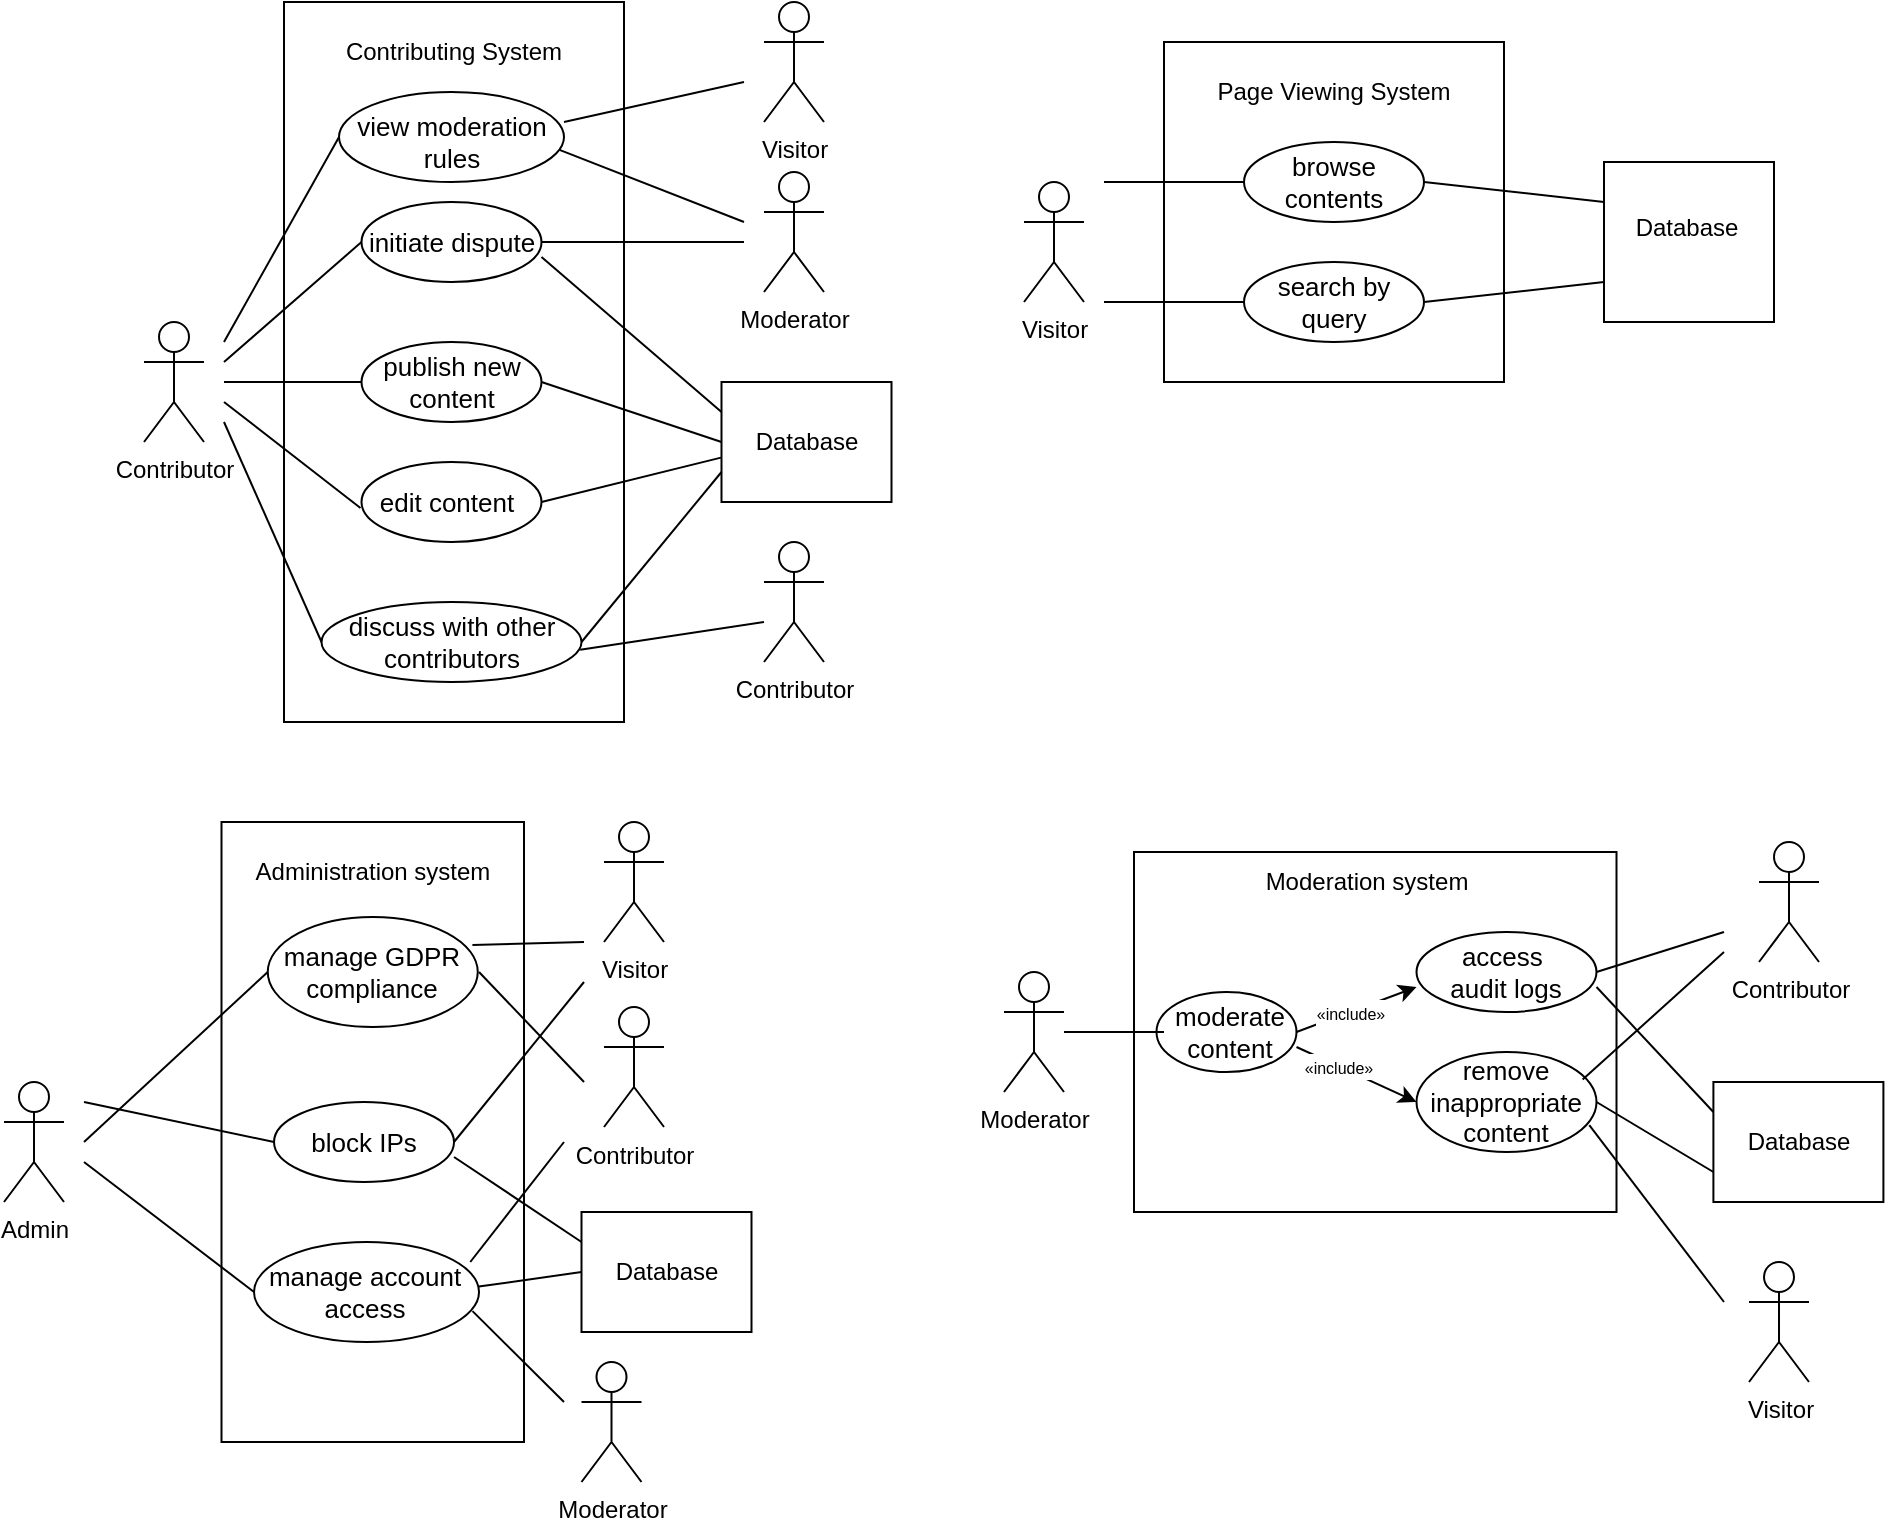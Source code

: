 <mxfile version="28.2.8">
  <diagram name="Page-1" id="gvl01kOopIaqoInNrp4j">
    <mxGraphModel dx="1018" dy="-439" grid="1" gridSize="10" guides="1" tooltips="1" connect="1" arrows="1" fold="1" page="1" pageScale="1" pageWidth="850" pageHeight="1100" math="0" shadow="0">
      <root>
        <mxCell id="0" />
        <mxCell id="1" parent="0" />
        <mxCell id="9oXxncAZsHDewSrDr5Lh-1" value="" style="rounded=0;whiteSpace=wrap;html=1;labelBackgroundColor=none;" parent="1" vertex="1">
          <mxGeometry x="640" y="1170" width="170" height="170" as="geometry" />
        </mxCell>
        <mxCell id="9oXxncAZsHDewSrDr5Lh-3" value="" style="rounded=0;whiteSpace=wrap;html=1;" parent="1" vertex="1">
          <mxGeometry x="860" y="1230" width="85" height="80" as="geometry" />
        </mxCell>
        <mxCell id="9oXxncAZsHDewSrDr5Lh-4" value="Visitor" style="shape=umlActor;verticalLabelPosition=bottom;verticalAlign=top;html=1;outlineConnect=0;" parent="1" vertex="1">
          <mxGeometry x="570" y="1240" width="30" height="60" as="geometry" />
        </mxCell>
        <mxCell id="9oXxncAZsHDewSrDr5Lh-5" value="" style="endArrow=none;html=1;rounded=0;entryX=0;entryY=0.5;entryDx=0;entryDy=0;" parent="1" target="9oXxncAZsHDewSrDr5Lh-7" edge="1">
          <mxGeometry width="50" height="50" relative="1" as="geometry">
            <mxPoint x="610" y="1240" as="sourcePoint" />
            <mxPoint x="680" y="1244.8" as="targetPoint" />
          </mxGeometry>
        </mxCell>
        <mxCell id="9oXxncAZsHDewSrDr5Lh-6" value="" style="endArrow=none;html=1;rounded=0;entryX=0;entryY=0.5;entryDx=0;entryDy=0;" parent="1" target="9oXxncAZsHDewSrDr5Lh-8" edge="1">
          <mxGeometry width="50" height="50" relative="1" as="geometry">
            <mxPoint x="610" y="1300" as="sourcePoint" />
            <mxPoint x="690" y="1300" as="targetPoint" />
          </mxGeometry>
        </mxCell>
        <mxCell id="9oXxncAZsHDewSrDr5Lh-7" value="" style="ellipse;whiteSpace=wrap;html=1;" parent="1" vertex="1">
          <mxGeometry x="680" y="1220" width="90" height="40" as="geometry" />
        </mxCell>
        <mxCell id="9oXxncAZsHDewSrDr5Lh-8" value="" style="ellipse;whiteSpace=wrap;html=1;" parent="1" vertex="1">
          <mxGeometry x="680" y="1280" width="90" height="40" as="geometry" />
        </mxCell>
        <mxCell id="9oXxncAZsHDewSrDr5Lh-9" value="&lt;font&gt;search by query&lt;/font&gt;" style="text;html=1;align=center;verticalAlign=middle;whiteSpace=wrap;rounded=0;fontSize=13;" parent="1" vertex="1">
          <mxGeometry x="680" y="1280" width="90" height="40" as="geometry" />
        </mxCell>
        <mxCell id="9oXxncAZsHDewSrDr5Lh-10" value="&lt;font&gt;browse contents&lt;/font&gt;" style="text;html=1;align=center;verticalAlign=middle;whiteSpace=wrap;rounded=0;fontSize=13;" parent="1" vertex="1">
          <mxGeometry x="680" y="1220" width="90" height="40" as="geometry" />
        </mxCell>
        <mxCell id="9oXxncAZsHDewSrDr5Lh-11" value="&lt;div&gt;&lt;span style=&quot;background-color: transparent; color: light-dark(rgb(0, 0, 0), rgb(255, 255, 255));&quot;&gt;Database&lt;/span&gt;&lt;/div&gt;" style="text;html=1;align=center;verticalAlign=middle;whiteSpace=wrap;rounded=0;" parent="1" vertex="1">
          <mxGeometry x="870" y="1245" width="62.5" height="35" as="geometry" />
        </mxCell>
        <mxCell id="9oXxncAZsHDewSrDr5Lh-12" value="" style="endArrow=none;html=1;rounded=0;entryX=1;entryY=0.5;entryDx=0;entryDy=0;exitX=0;exitY=0.75;exitDx=0;exitDy=0;" parent="1" source="9oXxncAZsHDewSrDr5Lh-3" target="9oXxncAZsHDewSrDr5Lh-9" edge="1">
          <mxGeometry width="50" height="50" relative="1" as="geometry">
            <mxPoint x="710" y="1330" as="sourcePoint" />
            <mxPoint x="760" y="1280" as="targetPoint" />
          </mxGeometry>
        </mxCell>
        <mxCell id="9oXxncAZsHDewSrDr5Lh-13" value="" style="endArrow=none;html=1;rounded=0;entryX=1;entryY=0.5;entryDx=0;entryDy=0;exitX=0;exitY=0.25;exitDx=0;exitDy=0;" parent="1" source="9oXxncAZsHDewSrDr5Lh-3" target="9oXxncAZsHDewSrDr5Lh-10" edge="1">
          <mxGeometry width="50" height="50" relative="1" as="geometry">
            <mxPoint x="710" y="1330" as="sourcePoint" />
            <mxPoint x="760" y="1280" as="targetPoint" />
          </mxGeometry>
        </mxCell>
        <mxCell id="9oXxncAZsHDewSrDr5Lh-49" value="Page Viewing System" style="text;html=1;whiteSpace=wrap;strokeColor=none;fillColor=none;align=center;verticalAlign=middle;rounded=0;" parent="1" vertex="1">
          <mxGeometry x="640" y="1180" width="170" height="30" as="geometry" />
        </mxCell>
        <mxCell id="9oXxncAZsHDewSrDr5Lh-64" value="" style="rounded=0;whiteSpace=wrap;html=1;labelBackgroundColor=none;" parent="1" vertex="1">
          <mxGeometry x="200" y="1150" width="170" height="360" as="geometry" />
        </mxCell>
        <mxCell id="9oXxncAZsHDewSrDr5Lh-65" value="" style="rounded=0;whiteSpace=wrap;html=1;" parent="1" vertex="1">
          <mxGeometry x="418.75" y="1340" width="85" height="60" as="geometry" />
        </mxCell>
        <mxCell id="9oXxncAZsHDewSrDr5Lh-73" value="&lt;div&gt;&lt;span style=&quot;background-color: transparent; color: light-dark(rgb(0, 0, 0), rgb(255, 255, 255));&quot;&gt;Database&lt;/span&gt;&lt;/div&gt;" style="text;html=1;align=center;verticalAlign=middle;whiteSpace=wrap;rounded=0;" parent="1" vertex="1">
          <mxGeometry x="430" y="1352.5" width="62.5" height="35" as="geometry" />
        </mxCell>
        <mxCell id="9oXxncAZsHDewSrDr5Lh-74" value="" style="endArrow=none;html=1;rounded=0;entryX=0.98;entryY=0.643;entryDx=0;entryDy=0;entryPerimeter=0;" parent="1" target="9oXxncAZsHDewSrDr5Lh-79" edge="1">
          <mxGeometry width="50" height="50" relative="1" as="geometry">
            <mxPoint x="430" y="1260" as="sourcePoint" />
            <mxPoint x="330" y="1350" as="targetPoint" />
          </mxGeometry>
        </mxCell>
        <mxCell id="9oXxncAZsHDewSrDr5Lh-75" value="" style="endArrow=none;html=1;rounded=0;entryX=1;entryY=0.5;entryDx=0;entryDy=0;" parent="1" target="9oXxncAZsHDewSrDr5Lh-88" edge="1">
          <mxGeometry width="50" height="50" relative="1" as="geometry">
            <mxPoint x="430" y="1270" as="sourcePoint" />
            <mxPoint x="330" y="1290" as="targetPoint" />
          </mxGeometry>
        </mxCell>
        <mxCell id="9oXxncAZsHDewSrDr5Lh-76" value="Contributing&amp;nbsp;&lt;span style=&quot;background-color: transparent; color: light-dark(rgb(0, 0, 0), rgb(255, 255, 255));&quot;&gt;System&lt;/span&gt;" style="text;html=1;whiteSpace=wrap;strokeColor=none;fillColor=none;align=center;verticalAlign=middle;rounded=0;" parent="1" vertex="1">
          <mxGeometry x="200" y="1160" width="170" height="30" as="geometry" />
        </mxCell>
        <mxCell id="9oXxncAZsHDewSrDr5Lh-78" value="Contribu&lt;span style=&quot;background-color: transparent; color: light-dark(rgb(0, 0, 0), rgb(255, 255, 255));&quot;&gt;tor&lt;/span&gt;" style="shape=umlActor;verticalLabelPosition=bottom;verticalAlign=top;html=1;outlineConnect=0;" parent="1" vertex="1">
          <mxGeometry x="130" y="1310" width="30" height="60" as="geometry" />
        </mxCell>
        <mxCell id="9oXxncAZsHDewSrDr5Lh-79" value="" style="ellipse;whiteSpace=wrap;html=1;" parent="1" vertex="1">
          <mxGeometry x="227.5" y="1195" width="112.5" height="45" as="geometry" />
        </mxCell>
        <mxCell id="9oXxncAZsHDewSrDr5Lh-80" value="view moderation rules" style="text;html=1;align=center;verticalAlign=middle;whiteSpace=wrap;rounded=0;fontSize=13;" parent="1" vertex="1">
          <mxGeometry x="233.75" y="1205" width="100" height="30" as="geometry" />
        </mxCell>
        <mxCell id="9oXxncAZsHDewSrDr5Lh-81" value="" style="ellipse;whiteSpace=wrap;html=1;" parent="1" vertex="1">
          <mxGeometry x="218.75" y="1450" width="130" height="40" as="geometry" />
        </mxCell>
        <mxCell id="9oXxncAZsHDewSrDr5Lh-82" value="&lt;font&gt;discuss with other contributors&lt;/font&gt;" style="text;html=1;align=center;verticalAlign=middle;whiteSpace=wrap;rounded=0;fontSize=13;" parent="1" vertex="1">
          <mxGeometry x="228.75" y="1455" width="110" height="30" as="geometry" />
        </mxCell>
        <mxCell id="9oXxncAZsHDewSrDr5Lh-83" value="" style="ellipse;whiteSpace=wrap;html=1;" parent="1" vertex="1">
          <mxGeometry x="238.75" y="1380" width="90" height="40" as="geometry" />
        </mxCell>
        <mxCell id="9oXxncAZsHDewSrDr5Lh-84" value="&lt;br&gt;&lt;div&gt;e&lt;span style=&quot;background-color: transparent; color: light-dark(rgb(0, 0, 0), rgb(255, 255, 255));&quot;&gt;dit content&lt;/span&gt;&lt;/div&gt;&lt;div&gt;&lt;br&gt;&lt;/div&gt;" style="text;html=1;align=center;verticalAlign=middle;whiteSpace=wrap;rounded=0;fontSize=13;" parent="1" vertex="1">
          <mxGeometry x="238.75" y="1385" width="85" height="30" as="geometry" />
        </mxCell>
        <mxCell id="9oXxncAZsHDewSrDr5Lh-85" value="" style="ellipse;whiteSpace=wrap;html=1;" parent="1" vertex="1">
          <mxGeometry x="238.75" y="1320" width="90" height="40" as="geometry" />
        </mxCell>
        <mxCell id="9oXxncAZsHDewSrDr5Lh-86" value="publish new content" style="text;html=1;align=center;verticalAlign=middle;whiteSpace=wrap;rounded=0;fontSize=13;" parent="1" vertex="1">
          <mxGeometry x="238.75" y="1325" width="90" height="30" as="geometry" />
        </mxCell>
        <mxCell id="9oXxncAZsHDewSrDr5Lh-87" value="" style="ellipse;whiteSpace=wrap;html=1;" parent="1" vertex="1">
          <mxGeometry x="238.75" y="1250" width="90" height="40" as="geometry" />
        </mxCell>
        <mxCell id="9oXxncAZsHDewSrDr5Lh-88" value="&lt;font&gt;i&lt;/font&gt;&lt;span style=&quot;background-color: transparent; color: light-dark(rgb(0, 0, 0), rgb(255, 255, 255));&quot;&gt;nitiate dispute&lt;/span&gt;" style="text;html=1;align=center;verticalAlign=middle;whiteSpace=wrap;rounded=0;fontSize=13;" parent="1" vertex="1">
          <mxGeometry x="238.75" y="1255" width="90" height="30" as="geometry" />
        </mxCell>
        <mxCell id="9oXxncAZsHDewSrDr5Lh-89" value="" style="endArrow=none;html=1;rounded=0;entryX=0;entryY=0.5;entryDx=0;entryDy=0;endFill=0;" parent="1" target="9oXxncAZsHDewSrDr5Lh-79" edge="1">
          <mxGeometry width="50" height="50" relative="1" as="geometry">
            <mxPoint x="170" y="1320" as="sourcePoint" />
            <mxPoint x="300" y="1400" as="targetPoint" />
          </mxGeometry>
        </mxCell>
        <mxCell id="9oXxncAZsHDewSrDr5Lh-90" value="" style="endArrow=none;html=1;rounded=0;entryX=-0.006;entryY=0.599;entryDx=0;entryDy=0;entryPerimeter=0;endFill=0;" parent="1" target="9oXxncAZsHDewSrDr5Lh-84" edge="1">
          <mxGeometry width="50" height="50" relative="1" as="geometry">
            <mxPoint x="170" y="1350" as="sourcePoint" />
            <mxPoint x="270" y="1320" as="targetPoint" />
          </mxGeometry>
        </mxCell>
        <mxCell id="9oXxncAZsHDewSrDr5Lh-91" value="" style="endArrow=none;html=1;rounded=0;entryX=0;entryY=0.5;entryDx=0;entryDy=0;endFill=0;" parent="1" target="9oXxncAZsHDewSrDr5Lh-86" edge="1">
          <mxGeometry width="50" height="50" relative="1" as="geometry">
            <mxPoint x="170" y="1340" as="sourcePoint" />
            <mxPoint x="260" y="1280" as="targetPoint" />
          </mxGeometry>
        </mxCell>
        <mxCell id="9oXxncAZsHDewSrDr5Lh-92" value="" style="endArrow=none;html=1;rounded=0;entryX=0;entryY=0.5;entryDx=0;entryDy=0;endFill=0;" parent="1" target="9oXxncAZsHDewSrDr5Lh-88" edge="1">
          <mxGeometry width="50" height="50" relative="1" as="geometry">
            <mxPoint x="170" y="1330" as="sourcePoint" />
            <mxPoint x="290" y="1320" as="targetPoint" />
            <Array as="points" />
          </mxGeometry>
        </mxCell>
        <mxCell id="9oXxncAZsHDewSrDr5Lh-93" value="" style="endArrow=none;html=1;rounded=0;entryX=0;entryY=0.5;entryDx=0;entryDy=0;endFill=0;" parent="1" target="9oXxncAZsHDewSrDr5Lh-81" edge="1">
          <mxGeometry width="50" height="50" relative="1" as="geometry">
            <mxPoint x="170" y="1360" as="sourcePoint" />
            <mxPoint x="290" y="1300" as="targetPoint" />
          </mxGeometry>
        </mxCell>
        <mxCell id="9oXxncAZsHDewSrDr5Lh-95" value="" style="endArrow=none;html=1;rounded=0;entryX=0;entryY=0.75;entryDx=0;entryDy=0;exitX=1;exitY=0.5;exitDx=0;exitDy=0;" parent="1" source="9oXxncAZsHDewSrDr5Lh-81" target="9oXxncAZsHDewSrDr5Lh-65" edge="1">
          <mxGeometry width="50" height="50" relative="1" as="geometry">
            <mxPoint x="300" y="1350" as="sourcePoint" />
            <mxPoint x="350" y="1300" as="targetPoint" />
          </mxGeometry>
        </mxCell>
        <mxCell id="9oXxncAZsHDewSrDr5Lh-96" value="" style="endArrow=none;html=1;rounded=0;entryX=-0.003;entryY=0.63;entryDx=0;entryDy=0;exitX=1;exitY=0.5;exitDx=0;exitDy=0;entryPerimeter=0;" parent="1" source="9oXxncAZsHDewSrDr5Lh-83" target="9oXxncAZsHDewSrDr5Lh-65" edge="1">
          <mxGeometry width="50" height="50" relative="1" as="geometry">
            <mxPoint x="300" y="1350" as="sourcePoint" />
            <mxPoint x="350" y="1300" as="targetPoint" />
          </mxGeometry>
        </mxCell>
        <mxCell id="9oXxncAZsHDewSrDr5Lh-97" value="" style="endArrow=none;html=1;rounded=0;entryX=0;entryY=0.5;entryDx=0;entryDy=0;exitX=1;exitY=0.5;exitDx=0;exitDy=0;" parent="1" source="9oXxncAZsHDewSrDr5Lh-86" target="9oXxncAZsHDewSrDr5Lh-65" edge="1">
          <mxGeometry width="50" height="50" relative="1" as="geometry">
            <mxPoint x="300" y="1350" as="sourcePoint" />
            <mxPoint x="350" y="1300" as="targetPoint" />
          </mxGeometry>
        </mxCell>
        <mxCell id="9oXxncAZsHDewSrDr5Lh-98" value="Modera&lt;span style=&quot;background-color: transparent; color: light-dark(rgb(0, 0, 0), rgb(255, 255, 255));&quot;&gt;tor&lt;/span&gt;" style="shape=umlActor;verticalLabelPosition=bottom;verticalAlign=top;html=1;outlineConnect=0;" parent="1" vertex="1">
          <mxGeometry x="440" y="1235" width="30" height="60" as="geometry" />
        </mxCell>
        <mxCell id="9oXxncAZsHDewSrDr5Lh-99" value="Contribu&lt;span style=&quot;background-color: transparent; color: light-dark(rgb(0, 0, 0), rgb(255, 255, 255));&quot;&gt;tor&lt;/span&gt;" style="shape=umlActor;verticalLabelPosition=bottom;verticalAlign=top;html=1;outlineConnect=0;" parent="1" vertex="1">
          <mxGeometry x="440" y="1420" width="30" height="60" as="geometry" />
        </mxCell>
        <mxCell id="9oXxncAZsHDewSrDr5Lh-100" value="" style="endArrow=none;html=1;rounded=0;exitX=0.995;exitY=0.596;exitDx=0;exitDy=0;exitPerimeter=0;" parent="1" source="9oXxncAZsHDewSrDr5Lh-81" edge="1">
          <mxGeometry width="50" height="50" relative="1" as="geometry">
            <mxPoint x="410" y="1480" as="sourcePoint" />
            <mxPoint x="440" y="1460" as="targetPoint" />
          </mxGeometry>
        </mxCell>
        <mxCell id="9oXxncAZsHDewSrDr5Lh-101" value="Admin" style="shape=umlActor;verticalLabelPosition=bottom;verticalAlign=top;html=1;outlineConnect=0;" parent="1" vertex="1">
          <mxGeometry x="60" y="1690" width="30" height="60" as="geometry" />
        </mxCell>
        <mxCell id="9oXxncAZsHDewSrDr5Lh-102" value="" style="rounded=0;whiteSpace=wrap;html=1;" parent="1" vertex="1">
          <mxGeometry x="168.75" y="1560" width="151.25" height="310" as="geometry" />
        </mxCell>
        <mxCell id="9oXxncAZsHDewSrDr5Lh-103" value="Administration&amp;nbsp;&lt;span style=&quot;background-color: transparent; color: light-dark(rgb(0, 0, 0), rgb(255, 255, 255));&quot;&gt;system&lt;/span&gt;" style="text;html=1;whiteSpace=wrap;strokeColor=none;fillColor=none;align=center;verticalAlign=middle;rounded=0;" parent="1" vertex="1">
          <mxGeometry x="171.88" y="1570" width="145" height="30" as="geometry" />
        </mxCell>
        <mxCell id="9oXxncAZsHDewSrDr5Lh-104" value="" style="ellipse;whiteSpace=wrap;html=1;" parent="1" vertex="1">
          <mxGeometry x="195.01" y="1700" width="90" height="40" as="geometry" />
        </mxCell>
        <mxCell id="9oXxncAZsHDewSrDr5Lh-105" value="block IPs" style="text;html=1;align=center;verticalAlign=middle;whiteSpace=wrap;rounded=0;fontSize=13;" parent="1" vertex="1">
          <mxGeometry x="195.01" y="1705" width="90" height="30" as="geometry" />
        </mxCell>
        <mxCell id="9oXxncAZsHDewSrDr5Lh-106" value="" style="ellipse;whiteSpace=wrap;html=1;" parent="1" vertex="1">
          <mxGeometry x="185.01" y="1770" width="112.5" height="50" as="geometry" />
        </mxCell>
        <mxCell id="9oXxncAZsHDewSrDr5Lh-107" value="manage account access" style="text;html=1;align=center;verticalAlign=middle;whiteSpace=wrap;rounded=0;fontSize=13;" parent="1" vertex="1">
          <mxGeometry x="188.14" y="1780" width="105" height="30" as="geometry" />
        </mxCell>
        <mxCell id="9oXxncAZsHDewSrDr5Lh-108" value="" style="ellipse;whiteSpace=wrap;html=1;" parent="1" vertex="1">
          <mxGeometry x="191.88" y="1607.5" width="105" height="55" as="geometry" />
        </mxCell>
        <mxCell id="9oXxncAZsHDewSrDr5Lh-109" value="manage GDPR compliance" style="text;html=1;align=center;verticalAlign=middle;whiteSpace=wrap;rounded=0;fontSize=13;" parent="1" vertex="1">
          <mxGeometry x="191.25" y="1620" width="106.25" height="30" as="geometry" />
        </mxCell>
        <mxCell id="9oXxncAZsHDewSrDr5Lh-110" value="" style="endArrow=none;html=1;rounded=0;entryX=0;entryY=0.5;entryDx=0;entryDy=0;endFill=0;" parent="1" target="9oXxncAZsHDewSrDr5Lh-105" edge="1">
          <mxGeometry width="50" height="50" relative="1" as="geometry">
            <mxPoint x="100" y="1700" as="sourcePoint" />
            <mxPoint x="240" y="1720" as="targetPoint" />
          </mxGeometry>
        </mxCell>
        <mxCell id="9oXxncAZsHDewSrDr5Lh-111" value="" style="endArrow=none;html=1;rounded=0;entryX=0;entryY=0.5;entryDx=0;entryDy=0;endFill=0;" parent="1" target="9oXxncAZsHDewSrDr5Lh-106" edge="1">
          <mxGeometry width="50" height="50" relative="1" as="geometry">
            <mxPoint x="100" y="1730" as="sourcePoint" />
            <mxPoint x="240" y="1720" as="targetPoint" />
          </mxGeometry>
        </mxCell>
        <mxCell id="9oXxncAZsHDewSrDr5Lh-112" value="" style="endArrow=none;html=1;rounded=0;entryX=0;entryY=0.5;entryDx=0;entryDy=0;endFill=0;" parent="1" target="9oXxncAZsHDewSrDr5Lh-108" edge="1">
          <mxGeometry width="50" height="50" relative="1" as="geometry">
            <mxPoint x="100" y="1720" as="sourcePoint" />
            <mxPoint x="240" y="1720" as="targetPoint" />
          </mxGeometry>
        </mxCell>
        <mxCell id="9oXxncAZsHDewSrDr5Lh-113" value="" style="rounded=0;whiteSpace=wrap;html=1;" parent="1" vertex="1">
          <mxGeometry x="625" y="1575" width="241.25" height="180" as="geometry" />
        </mxCell>
        <mxCell id="9oXxncAZsHDewSrDr5Lh-114" value="Modera&lt;span style=&quot;background-color: transparent; color: light-dark(rgb(0, 0, 0), rgb(255, 255, 255));&quot;&gt;tor&lt;/span&gt;" style="shape=umlActor;verticalLabelPosition=bottom;verticalAlign=top;html=1;outlineConnect=0;" parent="1" vertex="1">
          <mxGeometry x="560" y="1635" width="30" height="60" as="geometry" />
        </mxCell>
        <mxCell id="9oXxncAZsHDewSrDr5Lh-115" value="" style="ellipse;whiteSpace=wrap;html=1;" parent="1" vertex="1">
          <mxGeometry x="766.25" y="1615" width="90" height="40" as="geometry" />
        </mxCell>
        <mxCell id="9oXxncAZsHDewSrDr5Lh-116" value="access&amp;nbsp;&lt;div&gt;audit logs&lt;/div&gt;" style="text;html=1;align=center;verticalAlign=middle;whiteSpace=wrap;rounded=0;fontSize=13;" parent="1" vertex="1">
          <mxGeometry x="766.25" y="1620" width="90" height="30" as="geometry" />
        </mxCell>
        <mxCell id="9oXxncAZsHDewSrDr5Lh-117" value="" style="ellipse;whiteSpace=wrap;html=1;" parent="1" vertex="1">
          <mxGeometry x="766.25" y="1675" width="90" height="50" as="geometry" />
        </mxCell>
        <mxCell id="9oXxncAZsHDewSrDr5Lh-118" value="remove inappropriate content" style="text;html=1;align=center;verticalAlign=middle;whiteSpace=wrap;rounded=0;fontSize=13;" parent="1" vertex="1">
          <mxGeometry x="776.25" y="1685" width="70" height="30" as="geometry" />
        </mxCell>
        <mxCell id="9oXxncAZsHDewSrDr5Lh-119" value="" style="ellipse;whiteSpace=wrap;html=1;" parent="1" vertex="1">
          <mxGeometry x="636.25" y="1645" width="70" height="40" as="geometry" />
        </mxCell>
        <mxCell id="9oXxncAZsHDewSrDr5Lh-120" value="moderate content" style="text;html=1;align=center;verticalAlign=middle;whiteSpace=wrap;rounded=0;fontSize=13;" parent="1" vertex="1">
          <mxGeometry x="640" y="1650" width="66.25" height="30" as="geometry" />
        </mxCell>
        <mxCell id="9oXxncAZsHDewSrDr5Lh-121" value="" style="endArrow=classic;html=1;rounded=0;entryX=0;entryY=0.75;entryDx=0;entryDy=0;exitX=1;exitY=0.5;exitDx=0;exitDy=0;" parent="1" source="9oXxncAZsHDewSrDr5Lh-120" target="9oXxncAZsHDewSrDr5Lh-116" edge="1">
          <mxGeometry width="50" height="50" relative="1" as="geometry">
            <mxPoint x="646.25" y="1715" as="sourcePoint" />
            <mxPoint x="696.25" y="1665" as="targetPoint" />
          </mxGeometry>
        </mxCell>
        <mxCell id="9oXxncAZsHDewSrDr5Lh-122" value="&lt;span style=&quot;font-size: 8px; text-wrap-mode: wrap;&quot;&gt;«include»&lt;/span&gt;" style="edgeLabel;html=1;align=center;verticalAlign=middle;resizable=0;points=[];labelBackgroundColor=default;labelBorderColor=none;" parent="9oXxncAZsHDewSrDr5Lh-121" connectable="0" vertex="1">
          <mxGeometry x="-0.108" relative="1" as="geometry">
            <mxPoint as="offset" />
          </mxGeometry>
        </mxCell>
        <mxCell id="9oXxncAZsHDewSrDr5Lh-123" value="" style="endArrow=classic;html=1;rounded=0;exitX=1;exitY=0.75;exitDx=0;exitDy=0;entryX=0;entryY=0.5;entryDx=0;entryDy=0;" parent="1" source="9oXxncAZsHDewSrDr5Lh-120" target="9oXxncAZsHDewSrDr5Lh-117" edge="1">
          <mxGeometry width="50" height="50" relative="1" as="geometry">
            <mxPoint x="646.25" y="1715" as="sourcePoint" />
            <mxPoint x="696.25" y="1665" as="targetPoint" />
          </mxGeometry>
        </mxCell>
        <mxCell id="9oXxncAZsHDewSrDr5Lh-124" value="&lt;span style=&quot;font-size: 8px; text-wrap-mode: wrap;&quot;&gt;«include»&lt;/span&gt;" style="edgeLabel;html=1;align=center;verticalAlign=middle;resizable=0;points=[];labelBackgroundColor=default;" parent="9oXxncAZsHDewSrDr5Lh-123" connectable="0" vertex="1">
          <mxGeometry x="-0.307" relative="1" as="geometry">
            <mxPoint as="offset" />
          </mxGeometry>
        </mxCell>
        <mxCell id="9oXxncAZsHDewSrDr5Lh-125" value="Moderation system" style="text;html=1;whiteSpace=wrap;strokeColor=none;fillColor=none;align=center;verticalAlign=middle;rounded=0;" parent="1" vertex="1">
          <mxGeometry x="668.75" y="1575" width="145" height="30" as="geometry" />
        </mxCell>
        <mxCell id="9oXxncAZsHDewSrDr5Lh-126" value="" style="endArrow=none;html=1;rounded=0;entryX=0;entryY=0.5;entryDx=0;entryDy=0;endFill=0;" parent="1" target="9oXxncAZsHDewSrDr5Lh-120" edge="1">
          <mxGeometry width="50" height="50" relative="1" as="geometry">
            <mxPoint x="590" y="1665" as="sourcePoint" />
            <mxPoint x="686.25" y="1615" as="targetPoint" />
          </mxGeometry>
        </mxCell>
        <mxCell id="9oXxncAZsHDewSrDr5Lh-127" value="Visitor" style="shape=umlActor;verticalLabelPosition=bottom;verticalAlign=top;html=1;outlineConnect=0;" parent="1" vertex="1">
          <mxGeometry x="440" y="1150" width="30" height="60" as="geometry" />
        </mxCell>
        <mxCell id="9oXxncAZsHDewSrDr5Lh-128" value="" style="endArrow=none;html=1;rounded=0;" parent="1" edge="1">
          <mxGeometry width="50" height="50" relative="1" as="geometry">
            <mxPoint x="340" y="1210" as="sourcePoint" />
            <mxPoint x="430" y="1190" as="targetPoint" />
          </mxGeometry>
        </mxCell>
        <mxCell id="9oXxncAZsHDewSrDr5Lh-130" value="Contribu&lt;span style=&quot;background-color: transparent; color: light-dark(rgb(0, 0, 0), rgb(255, 255, 255));&quot;&gt;tor&lt;/span&gt;" style="shape=umlActor;verticalLabelPosition=bottom;verticalAlign=top;html=1;outlineConnect=0;" parent="1" vertex="1">
          <mxGeometry x="937.5" y="1570" width="30" height="60" as="geometry" />
        </mxCell>
        <mxCell id="9oXxncAZsHDewSrDr5Lh-131" value="Visitor" style="shape=umlActor;verticalLabelPosition=bottom;verticalAlign=top;html=1;outlineConnect=0;" parent="1" vertex="1">
          <mxGeometry x="932.5" y="1780" width="30" height="60" as="geometry" />
        </mxCell>
        <mxCell id="9oXxncAZsHDewSrDr5Lh-134" value="" style="endArrow=none;html=1;rounded=0;exitX=1;exitY=0.5;exitDx=0;exitDy=0;" parent="1" source="9oXxncAZsHDewSrDr5Lh-116" edge="1">
          <mxGeometry width="50" height="50" relative="1" as="geometry">
            <mxPoint x="770" y="1695" as="sourcePoint" />
            <mxPoint x="920" y="1615" as="targetPoint" />
          </mxGeometry>
        </mxCell>
        <mxCell id="9oXxncAZsHDewSrDr5Lh-135" value="" style="endArrow=none;html=1;rounded=0;exitX=0.923;exitY=0.276;exitDx=0;exitDy=0;exitPerimeter=0;" parent="1" source="9oXxncAZsHDewSrDr5Lh-117" edge="1">
          <mxGeometry width="50" height="50" relative="1" as="geometry">
            <mxPoint x="770" y="1695" as="sourcePoint" />
            <mxPoint x="920" y="1625" as="targetPoint" />
          </mxGeometry>
        </mxCell>
        <mxCell id="9oXxncAZsHDewSrDr5Lh-136" value="" style="endArrow=none;html=1;rounded=0;exitX=0.96;exitY=0.732;exitDx=0;exitDy=0;exitPerimeter=0;" parent="1" source="9oXxncAZsHDewSrDr5Lh-117" edge="1">
          <mxGeometry width="50" height="50" relative="1" as="geometry">
            <mxPoint x="790" y="1830" as="sourcePoint" />
            <mxPoint x="920" y="1800" as="targetPoint" />
          </mxGeometry>
        </mxCell>
        <mxCell id="9oXxncAZsHDewSrDr5Lh-137" value="Contribu&lt;span style=&quot;background-color: transparent; color: light-dark(rgb(0, 0, 0), rgb(255, 255, 255));&quot;&gt;tor&lt;/span&gt;" style="shape=umlActor;verticalLabelPosition=bottom;verticalAlign=top;html=1;outlineConnect=0;" parent="1" vertex="1">
          <mxGeometry x="360" y="1652.5" width="30" height="60" as="geometry" />
        </mxCell>
        <mxCell id="9oXxncAZsHDewSrDr5Lh-138" value="Visitor" style="shape=umlActor;verticalLabelPosition=bottom;verticalAlign=top;html=1;outlineConnect=0;" parent="1" vertex="1">
          <mxGeometry x="360" y="1560" width="30" height="60" as="geometry" />
        </mxCell>
        <mxCell id="9oXxncAZsHDewSrDr5Lh-139" value="" style="endArrow=none;html=1;rounded=0;exitX=1;exitY=0.5;exitDx=0;exitDy=0;" parent="1" source="9oXxncAZsHDewSrDr5Lh-105" edge="1">
          <mxGeometry width="50" height="50" relative="1" as="geometry">
            <mxPoint x="290" y="1770" as="sourcePoint" />
            <mxPoint x="350" y="1640" as="targetPoint" />
          </mxGeometry>
        </mxCell>
        <mxCell id="9oXxncAZsHDewSrDr5Lh-140" value="" style="rounded=0;whiteSpace=wrap;html=1;" parent="1" vertex="1">
          <mxGeometry x="914.7" y="1690" width="85" height="60" as="geometry" />
        </mxCell>
        <mxCell id="9oXxncAZsHDewSrDr5Lh-141" value="&lt;div&gt;&lt;span style=&quot;background-color: transparent; color: light-dark(rgb(0, 0, 0), rgb(255, 255, 255));&quot;&gt;Database&lt;/span&gt;&lt;/div&gt;" style="text;html=1;align=center;verticalAlign=middle;whiteSpace=wrap;rounded=0;" parent="1" vertex="1">
          <mxGeometry x="925.95" y="1702.5" width="62.5" height="35" as="geometry" />
        </mxCell>
        <mxCell id="9oXxncAZsHDewSrDr5Lh-142" value="" style="endArrow=none;html=1;rounded=0;entryX=0;entryY=0.75;entryDx=0;entryDy=0;exitX=1;exitY=0.5;exitDx=0;exitDy=0;" parent="1" source="9oXxncAZsHDewSrDr5Lh-117" target="9oXxncAZsHDewSrDr5Lh-140" edge="1">
          <mxGeometry width="50" height="50" relative="1" as="geometry">
            <mxPoint x="846.25" y="1634.05" as="sourcePoint" />
            <mxPoint x="747.2" y="1575" as="targetPoint" />
          </mxGeometry>
        </mxCell>
        <mxCell id="9oXxncAZsHDewSrDr5Lh-144" value="Modera&lt;span style=&quot;background-color: transparent; color: light-dark(rgb(0, 0, 0), rgb(255, 255, 255));&quot;&gt;tor&lt;/span&gt;" style="shape=umlActor;verticalLabelPosition=bottom;verticalAlign=top;html=1;outlineConnect=0;" parent="1" vertex="1">
          <mxGeometry x="348.75" y="1830" width="30" height="60" as="geometry" />
        </mxCell>
        <mxCell id="9oXxncAZsHDewSrDr5Lh-145" value="" style="endArrow=none;html=1;rounded=0;exitX=0.969;exitY=0.048;exitDx=0;exitDy=0;exitPerimeter=0;" parent="1" source="9oXxncAZsHDewSrDr5Lh-109" edge="1">
          <mxGeometry width="50" height="50" relative="1" as="geometry">
            <mxPoint x="294" y="1708" as="sourcePoint" />
            <mxPoint x="350" y="1620" as="targetPoint" />
          </mxGeometry>
        </mxCell>
        <mxCell id="9oXxncAZsHDewSrDr5Lh-146" value="" style="endArrow=none;html=1;rounded=0;exitX=1;exitY=0.5;exitDx=0;exitDy=0;" parent="1" source="9oXxncAZsHDewSrDr5Lh-109" edge="1">
          <mxGeometry width="50" height="50" relative="1" as="geometry">
            <mxPoint x="270" y="1780" as="sourcePoint" />
            <mxPoint x="350" y="1690" as="targetPoint" />
          </mxGeometry>
        </mxCell>
        <mxCell id="9oXxncAZsHDewSrDr5Lh-147" value="" style="endArrow=none;html=1;rounded=0;exitX=0.971;exitY=0.691;exitDx=0;exitDy=0;exitPerimeter=0;" parent="1" source="9oXxncAZsHDewSrDr5Lh-106" edge="1">
          <mxGeometry width="50" height="50" relative="1" as="geometry">
            <mxPoint x="270" y="1780" as="sourcePoint" />
            <mxPoint x="340" y="1850" as="targetPoint" />
          </mxGeometry>
        </mxCell>
        <mxCell id="9oXxncAZsHDewSrDr5Lh-148" value="" style="endArrow=none;html=1;rounded=0;exitX=1;exitY=0;exitDx=0;exitDy=0;" parent="1" source="9oXxncAZsHDewSrDr5Lh-107" edge="1">
          <mxGeometry width="50" height="50" relative="1" as="geometry">
            <mxPoint x="270" y="1780" as="sourcePoint" />
            <mxPoint x="340" y="1720" as="targetPoint" />
          </mxGeometry>
        </mxCell>
        <mxCell id="9oXxncAZsHDewSrDr5Lh-150" value="" style="rounded=0;whiteSpace=wrap;html=1;" parent="1" vertex="1">
          <mxGeometry x="348.75" y="1755" width="85" height="60" as="geometry" />
        </mxCell>
        <mxCell id="9oXxncAZsHDewSrDr5Lh-151" value="&lt;div&gt;&lt;span style=&quot;background-color: transparent; color: light-dark(rgb(0, 0, 0), rgb(255, 255, 255));&quot;&gt;Database&lt;/span&gt;&lt;/div&gt;" style="text;html=1;align=center;verticalAlign=middle;whiteSpace=wrap;rounded=0;" parent="1" vertex="1">
          <mxGeometry x="360" y="1767.5" width="62.5" height="35" as="geometry" />
        </mxCell>
        <mxCell id="9oXxncAZsHDewSrDr5Lh-152" value="" style="endArrow=none;html=1;rounded=0;entryX=0;entryY=0.5;entryDx=0;entryDy=0;exitX=0.999;exitY=0.446;exitDx=0;exitDy=0;exitPerimeter=0;" parent="1" source="9oXxncAZsHDewSrDr5Lh-106" target="9oXxncAZsHDewSrDr5Lh-150" edge="1">
          <mxGeometry width="50" height="50" relative="1" as="geometry">
            <mxPoint x="290" y="1950" as="sourcePoint" />
            <mxPoint x="370" y="1850" as="targetPoint" />
          </mxGeometry>
        </mxCell>
        <mxCell id="zHAjT1Q12U0zTyOeElA8-1" value="" style="endArrow=none;html=1;rounded=0;entryX=0;entryY=0.25;entryDx=0;entryDy=0;exitX=1;exitY=0.75;exitDx=0;exitDy=0;" parent="1" source="9oXxncAZsHDewSrDr5Lh-88" target="9oXxncAZsHDewSrDr5Lh-65" edge="1">
          <mxGeometry width="50" height="50" relative="1" as="geometry">
            <mxPoint x="300" y="1390" as="sourcePoint" />
            <mxPoint x="350" y="1340" as="targetPoint" />
          </mxGeometry>
        </mxCell>
        <mxCell id="zHAjT1Q12U0zTyOeElA8-2" value="" style="endArrow=none;html=1;rounded=0;entryX=0;entryY=0.25;entryDx=0;entryDy=0;exitX=1;exitY=0.75;exitDx=0;exitDy=0;" parent="1" source="9oXxncAZsHDewSrDr5Lh-116" target="9oXxncAZsHDewSrDr5Lh-140" edge="1">
          <mxGeometry width="50" height="50" relative="1" as="geometry">
            <mxPoint x="810" y="1730" as="sourcePoint" />
            <mxPoint x="860" y="1680" as="targetPoint" />
          </mxGeometry>
        </mxCell>
        <mxCell id="zHAjT1Q12U0zTyOeElA8-4" value="" style="endArrow=none;html=1;rounded=0;entryX=0;entryY=0.25;entryDx=0;entryDy=0;exitX=1;exitY=0.75;exitDx=0;exitDy=0;" parent="1" source="9oXxncAZsHDewSrDr5Lh-105" target="9oXxncAZsHDewSrDr5Lh-150" edge="1">
          <mxGeometry width="50" height="50" relative="1" as="geometry">
            <mxPoint x="300" y="1780" as="sourcePoint" />
            <mxPoint x="350" y="1730" as="targetPoint" />
          </mxGeometry>
        </mxCell>
      </root>
    </mxGraphModel>
  </diagram>
</mxfile>
